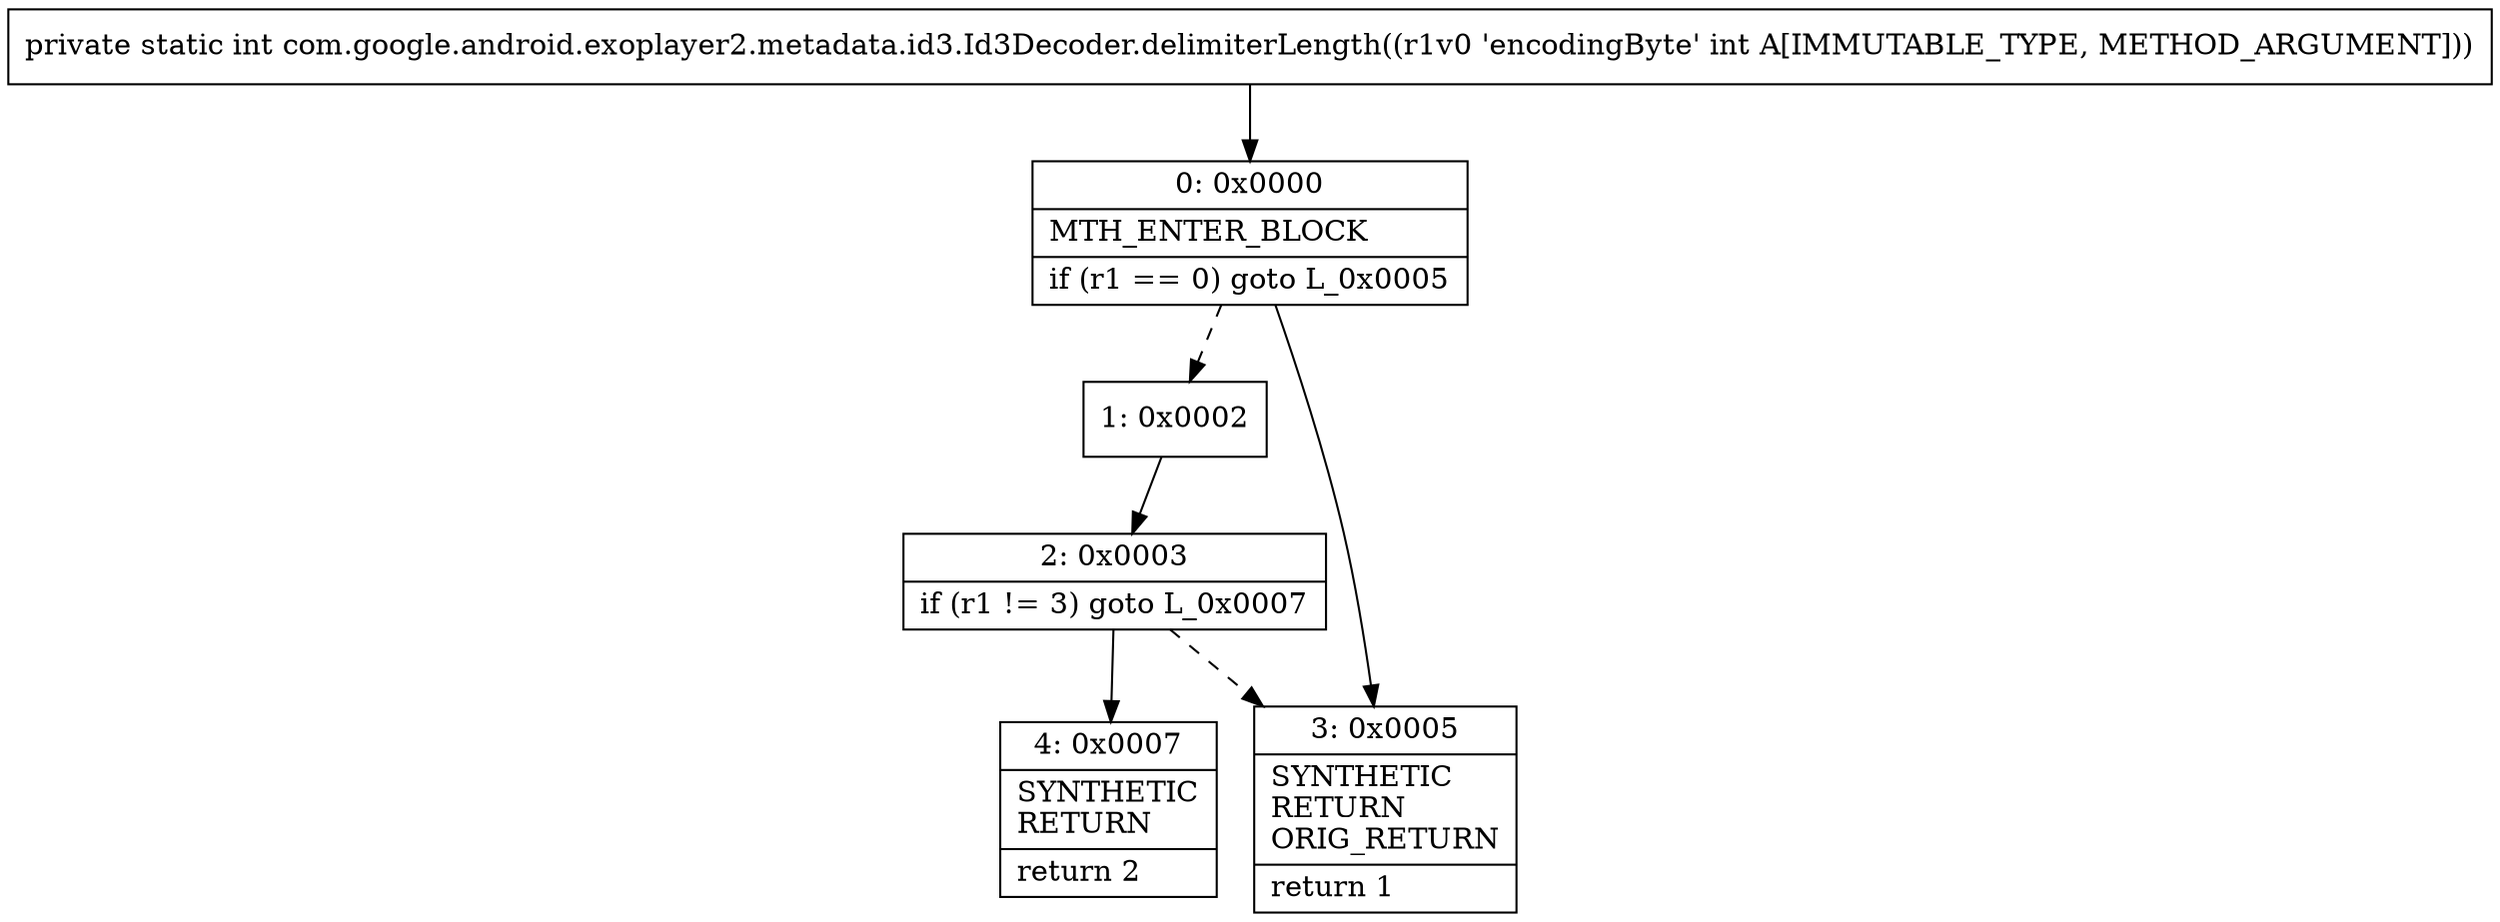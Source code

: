 digraph "CFG forcom.google.android.exoplayer2.metadata.id3.Id3Decoder.delimiterLength(I)I" {
Node_0 [shape=record,label="{0\:\ 0x0000|MTH_ENTER_BLOCK\l|if (r1 == 0) goto L_0x0005\l}"];
Node_1 [shape=record,label="{1\:\ 0x0002}"];
Node_2 [shape=record,label="{2\:\ 0x0003|if (r1 != 3) goto L_0x0007\l}"];
Node_3 [shape=record,label="{3\:\ 0x0005|SYNTHETIC\lRETURN\lORIG_RETURN\l|return 1\l}"];
Node_4 [shape=record,label="{4\:\ 0x0007|SYNTHETIC\lRETURN\l|return 2\l}"];
MethodNode[shape=record,label="{private static int com.google.android.exoplayer2.metadata.id3.Id3Decoder.delimiterLength((r1v0 'encodingByte' int A[IMMUTABLE_TYPE, METHOD_ARGUMENT])) }"];
MethodNode -> Node_0;
Node_0 -> Node_1[style=dashed];
Node_0 -> Node_3;
Node_1 -> Node_2;
Node_2 -> Node_3[style=dashed];
Node_2 -> Node_4;
}

